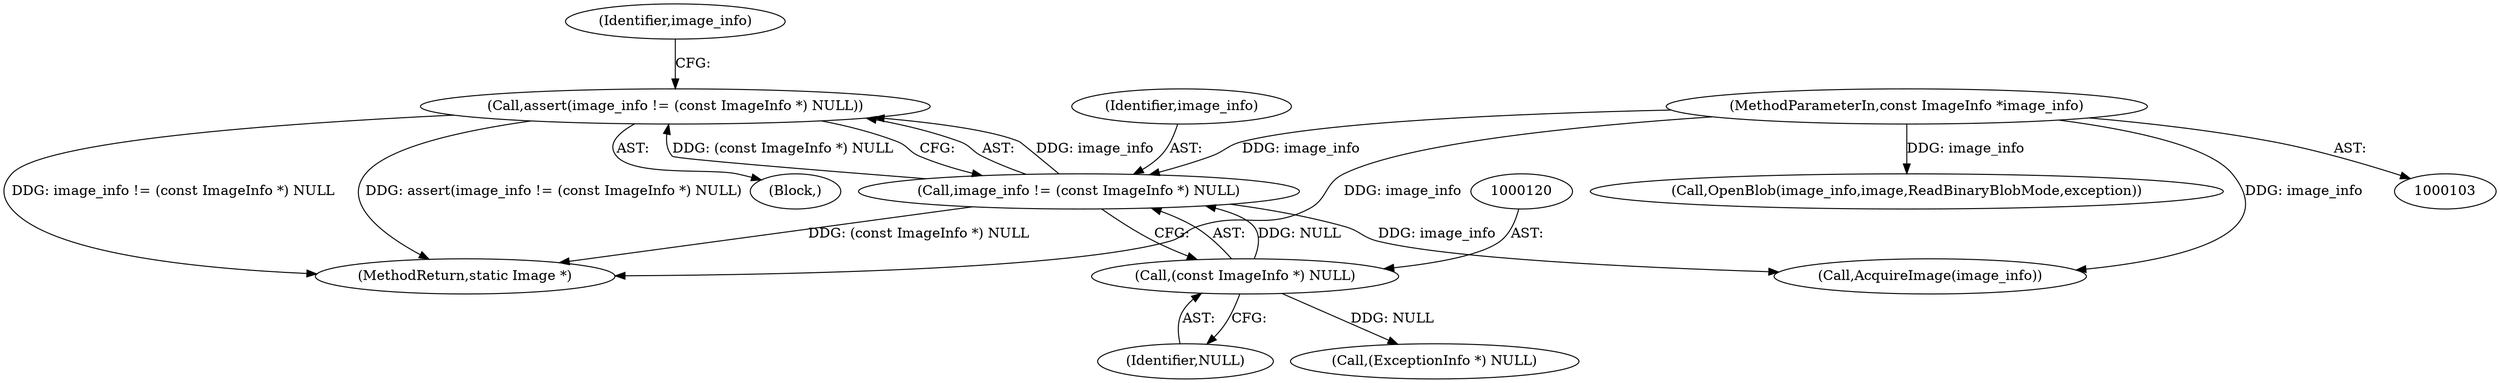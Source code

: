 digraph "0_ImageMagick_f6e9d0d9955e85bdd7540b251cd50d598dacc5e6_72@API" {
"1000116" [label="(Call,assert(image_info != (const ImageInfo *) NULL))"];
"1000117" [label="(Call,image_info != (const ImageInfo *) NULL)"];
"1000104" [label="(MethodParameterIn,const ImageInfo *image_info)"];
"1000119" [label="(Call,(const ImageInfo *) NULL)"];
"1000104" [label="(MethodParameterIn,const ImageInfo *image_info)"];
"1000125" [label="(Identifier,image_info)"];
"1000118" [label="(Identifier,image_info)"];
"1000441" [label="(MethodReturn,static Image *)"];
"1000157" [label="(Call,AcquireImage(image_info))"];
"1000116" [label="(Call,assert(image_info != (const ImageInfo *) NULL))"];
"1000117" [label="(Call,image_info != (const ImageInfo *) NULL)"];
"1000119" [label="(Call,(const ImageInfo *) NULL)"];
"1000121" [label="(Identifier,NULL)"];
"1000161" [label="(Call,OpenBlob(image_info,image,ReadBinaryBlobMode,exception))"];
"1000106" [label="(Block,)"];
"1000146" [label="(Call,(ExceptionInfo *) NULL)"];
"1000116" -> "1000106"  [label="AST: "];
"1000116" -> "1000117"  [label="CFG: "];
"1000117" -> "1000116"  [label="AST: "];
"1000125" -> "1000116"  [label="CFG: "];
"1000116" -> "1000441"  [label="DDG: image_info != (const ImageInfo *) NULL"];
"1000116" -> "1000441"  [label="DDG: assert(image_info != (const ImageInfo *) NULL)"];
"1000117" -> "1000116"  [label="DDG: image_info"];
"1000117" -> "1000116"  [label="DDG: (const ImageInfo *) NULL"];
"1000117" -> "1000119"  [label="CFG: "];
"1000118" -> "1000117"  [label="AST: "];
"1000119" -> "1000117"  [label="AST: "];
"1000117" -> "1000441"  [label="DDG: (const ImageInfo *) NULL"];
"1000104" -> "1000117"  [label="DDG: image_info"];
"1000119" -> "1000117"  [label="DDG: NULL"];
"1000117" -> "1000157"  [label="DDG: image_info"];
"1000104" -> "1000103"  [label="AST: "];
"1000104" -> "1000441"  [label="DDG: image_info"];
"1000104" -> "1000157"  [label="DDG: image_info"];
"1000104" -> "1000161"  [label="DDG: image_info"];
"1000119" -> "1000121"  [label="CFG: "];
"1000120" -> "1000119"  [label="AST: "];
"1000121" -> "1000119"  [label="AST: "];
"1000119" -> "1000146"  [label="DDG: NULL"];
}
